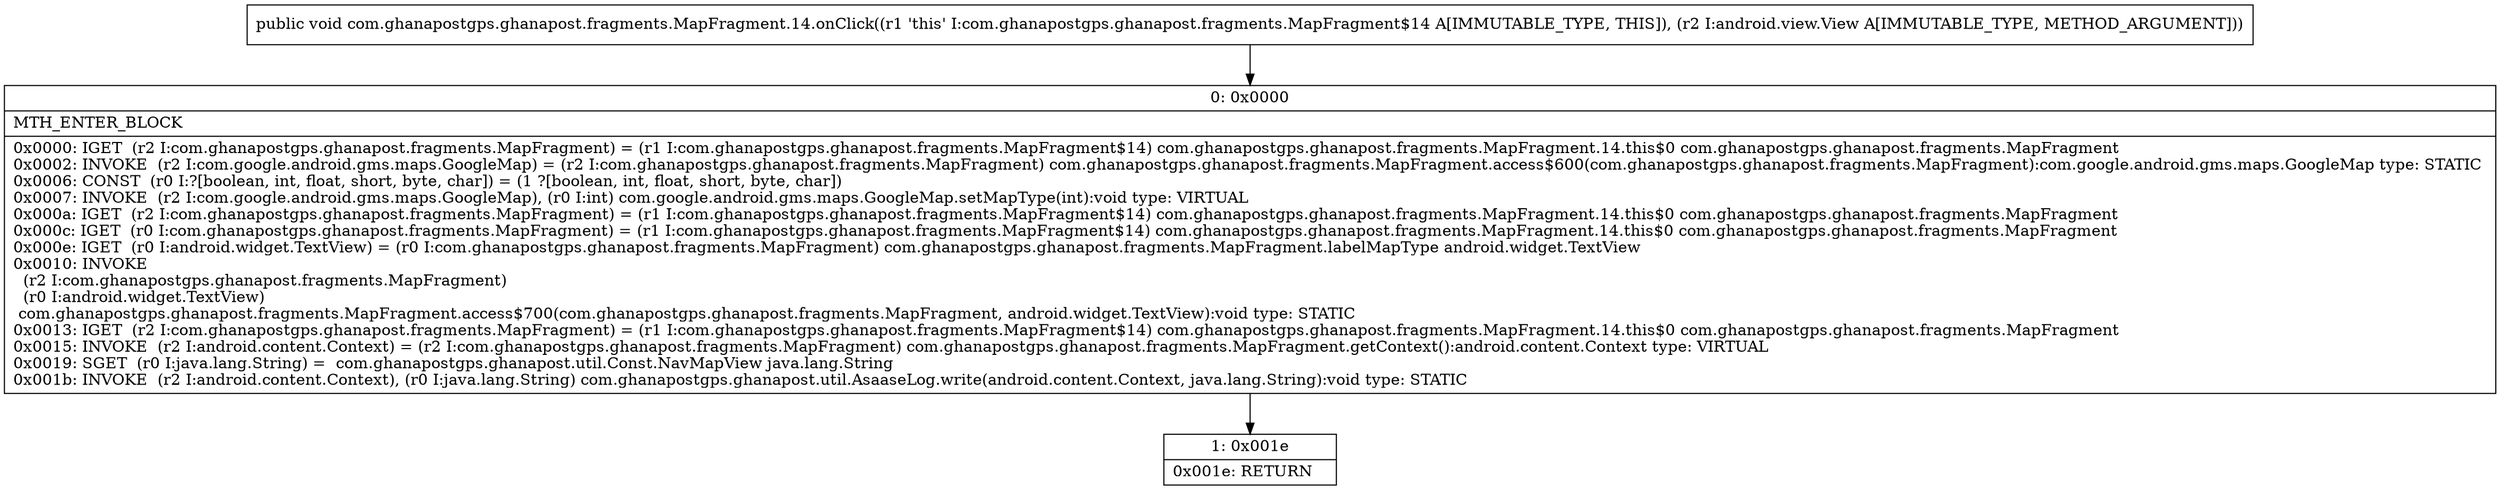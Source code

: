 digraph "CFG forcom.ghanapostgps.ghanapost.fragments.MapFragment.14.onClick(Landroid\/view\/View;)V" {
Node_0 [shape=record,label="{0\:\ 0x0000|MTH_ENTER_BLOCK\l|0x0000: IGET  (r2 I:com.ghanapostgps.ghanapost.fragments.MapFragment) = (r1 I:com.ghanapostgps.ghanapost.fragments.MapFragment$14) com.ghanapostgps.ghanapost.fragments.MapFragment.14.this$0 com.ghanapostgps.ghanapost.fragments.MapFragment \l0x0002: INVOKE  (r2 I:com.google.android.gms.maps.GoogleMap) = (r2 I:com.ghanapostgps.ghanapost.fragments.MapFragment) com.ghanapostgps.ghanapost.fragments.MapFragment.access$600(com.ghanapostgps.ghanapost.fragments.MapFragment):com.google.android.gms.maps.GoogleMap type: STATIC \l0x0006: CONST  (r0 I:?[boolean, int, float, short, byte, char]) = (1 ?[boolean, int, float, short, byte, char]) \l0x0007: INVOKE  (r2 I:com.google.android.gms.maps.GoogleMap), (r0 I:int) com.google.android.gms.maps.GoogleMap.setMapType(int):void type: VIRTUAL \l0x000a: IGET  (r2 I:com.ghanapostgps.ghanapost.fragments.MapFragment) = (r1 I:com.ghanapostgps.ghanapost.fragments.MapFragment$14) com.ghanapostgps.ghanapost.fragments.MapFragment.14.this$0 com.ghanapostgps.ghanapost.fragments.MapFragment \l0x000c: IGET  (r0 I:com.ghanapostgps.ghanapost.fragments.MapFragment) = (r1 I:com.ghanapostgps.ghanapost.fragments.MapFragment$14) com.ghanapostgps.ghanapost.fragments.MapFragment.14.this$0 com.ghanapostgps.ghanapost.fragments.MapFragment \l0x000e: IGET  (r0 I:android.widget.TextView) = (r0 I:com.ghanapostgps.ghanapost.fragments.MapFragment) com.ghanapostgps.ghanapost.fragments.MapFragment.labelMapType android.widget.TextView \l0x0010: INVOKE  \l  (r2 I:com.ghanapostgps.ghanapost.fragments.MapFragment)\l  (r0 I:android.widget.TextView)\l com.ghanapostgps.ghanapost.fragments.MapFragment.access$700(com.ghanapostgps.ghanapost.fragments.MapFragment, android.widget.TextView):void type: STATIC \l0x0013: IGET  (r2 I:com.ghanapostgps.ghanapost.fragments.MapFragment) = (r1 I:com.ghanapostgps.ghanapost.fragments.MapFragment$14) com.ghanapostgps.ghanapost.fragments.MapFragment.14.this$0 com.ghanapostgps.ghanapost.fragments.MapFragment \l0x0015: INVOKE  (r2 I:android.content.Context) = (r2 I:com.ghanapostgps.ghanapost.fragments.MapFragment) com.ghanapostgps.ghanapost.fragments.MapFragment.getContext():android.content.Context type: VIRTUAL \l0x0019: SGET  (r0 I:java.lang.String) =  com.ghanapostgps.ghanapost.util.Const.NavMapView java.lang.String \l0x001b: INVOKE  (r2 I:android.content.Context), (r0 I:java.lang.String) com.ghanapostgps.ghanapost.util.AsaaseLog.write(android.content.Context, java.lang.String):void type: STATIC \l}"];
Node_1 [shape=record,label="{1\:\ 0x001e|0x001e: RETURN   \l}"];
MethodNode[shape=record,label="{public void com.ghanapostgps.ghanapost.fragments.MapFragment.14.onClick((r1 'this' I:com.ghanapostgps.ghanapost.fragments.MapFragment$14 A[IMMUTABLE_TYPE, THIS]), (r2 I:android.view.View A[IMMUTABLE_TYPE, METHOD_ARGUMENT])) }"];
MethodNode -> Node_0;
Node_0 -> Node_1;
}

